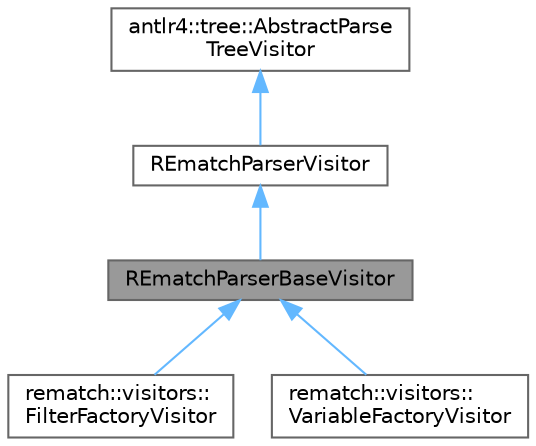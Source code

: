 digraph "REmatchParserBaseVisitor"
{
 // LATEX_PDF_SIZE
  bgcolor="transparent";
  edge [fontname=Helvetica,fontsize=10,labelfontname=Helvetica,labelfontsize=10];
  node [fontname=Helvetica,fontsize=10,shape=box,height=0.2,width=0.4];
  Node1 [label="REmatchParserBaseVisitor",height=0.2,width=0.4,color="gray40", fillcolor="grey60", style="filled", fontcolor="black",tooltip="This class provides an empty implementation of REmatchParserVisitor, which can be extended to create ..."];
  Node2 -> Node1 [dir="back",color="steelblue1",style="solid"];
  Node2 [label="REmatchParserVisitor",height=0.2,width=0.4,color="gray40", fillcolor="white", style="filled",URL="$da/daa/classREmatchParserVisitor.html",tooltip="This class defines an abstract visitor for a parse tree produced by REmatchParser."];
  Node3 -> Node2 [dir="back",color="steelblue1",style="solid"];
  Node3 [label="antlr4::tree::AbstractParse\lTreeVisitor",height=0.2,width=0.4,color="gray40", fillcolor="white", style="filled",tooltip=" "];
  Node1 -> Node4 [dir="back",color="steelblue1",style="solid"];
  Node4 [label="rematch::visitors::\lFilterFactoryVisitor",height=0.2,width=0.4,color="gray40", fillcolor="white", style="filled",URL="$df/d72/classrematch_1_1visitors_1_1FilterFactoryVisitor.html",tooltip=" "];
  Node1 -> Node5 [dir="back",color="steelblue1",style="solid"];
  Node5 [label="rematch::visitors::\lVariableFactoryVisitor",height=0.2,width=0.4,color="gray40", fillcolor="white", style="filled",URL="$d9/d68/classrematch_1_1visitors_1_1VariableFactoryVisitor.html",tooltip=" "];
}
